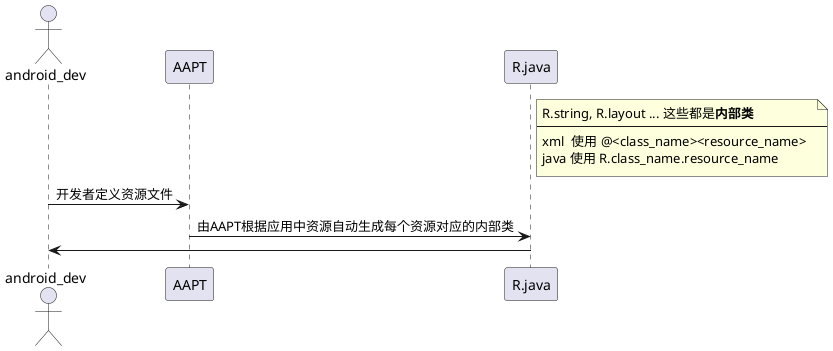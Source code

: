 @startuml

actor android_dev
participant AAPT
participant R.java

note right of R.java
R.string, R.layout ... 这些都是**内部类**
--------
xml  使用 @<class_name><resource_name>
java 使用 R.class_name.resource_name
end note

android_dev -> AAPT: 开发者定义资源文件
AAPT -> R.java: 由AAPT根据应用中资源自动生成每个资源对应的内部类
R.java ->  android_dev


'---------------------------------



@enduml
